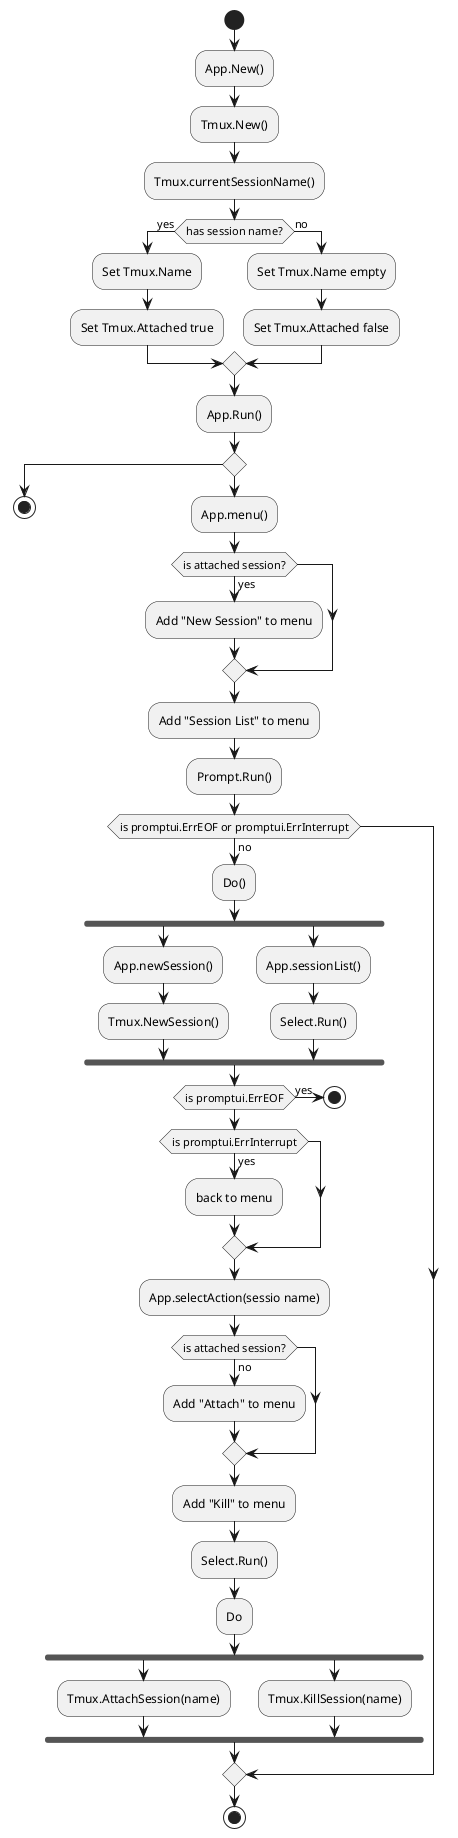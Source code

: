 @startuml
start
:App.New();
:Tmux.New();
:Tmux.currentSessionName();
if (has session name?) then (yes)
    :Set Tmux.Name;
    :Set Tmux.Attached true;
else(no)
    :Set Tmux.Name empty;
    :Set Tmux.Attached false;
endif
:App.Run();
while ()
    :App.menu();
    if (is attached session?) then (yes)
        :Add "New Session" to menu;
    endif
    :Add "Session List" to menu;
    :Prompt.Run();
    if (is promptui.ErrEOF or promptui.ErrInterrupt) then (no)
        :Do();
        fork
            :App.newSession();
            :Tmux.NewSession();
            fork again
               :App.sessionList();
               :Select.Run();
        endfork
        if (is promptui.ErrEOF) then (yes)
            stop
        endif
        if (is promptui.ErrInterrupt) then (yes)
            :back to menu;
        endif
        :App.selectAction(sessio name);
            if (is attached session?) then (no)
                :Add "Attach" to menu;
            endif
            :Add "Kill" to menu;
            :Select.Run();
        :Do;
        fork
            :Tmux.AttachSession(name);
            fork again
                :Tmux.KillSession(name);
        endfork
    endif
    stop
endwhile
stop
@endumll